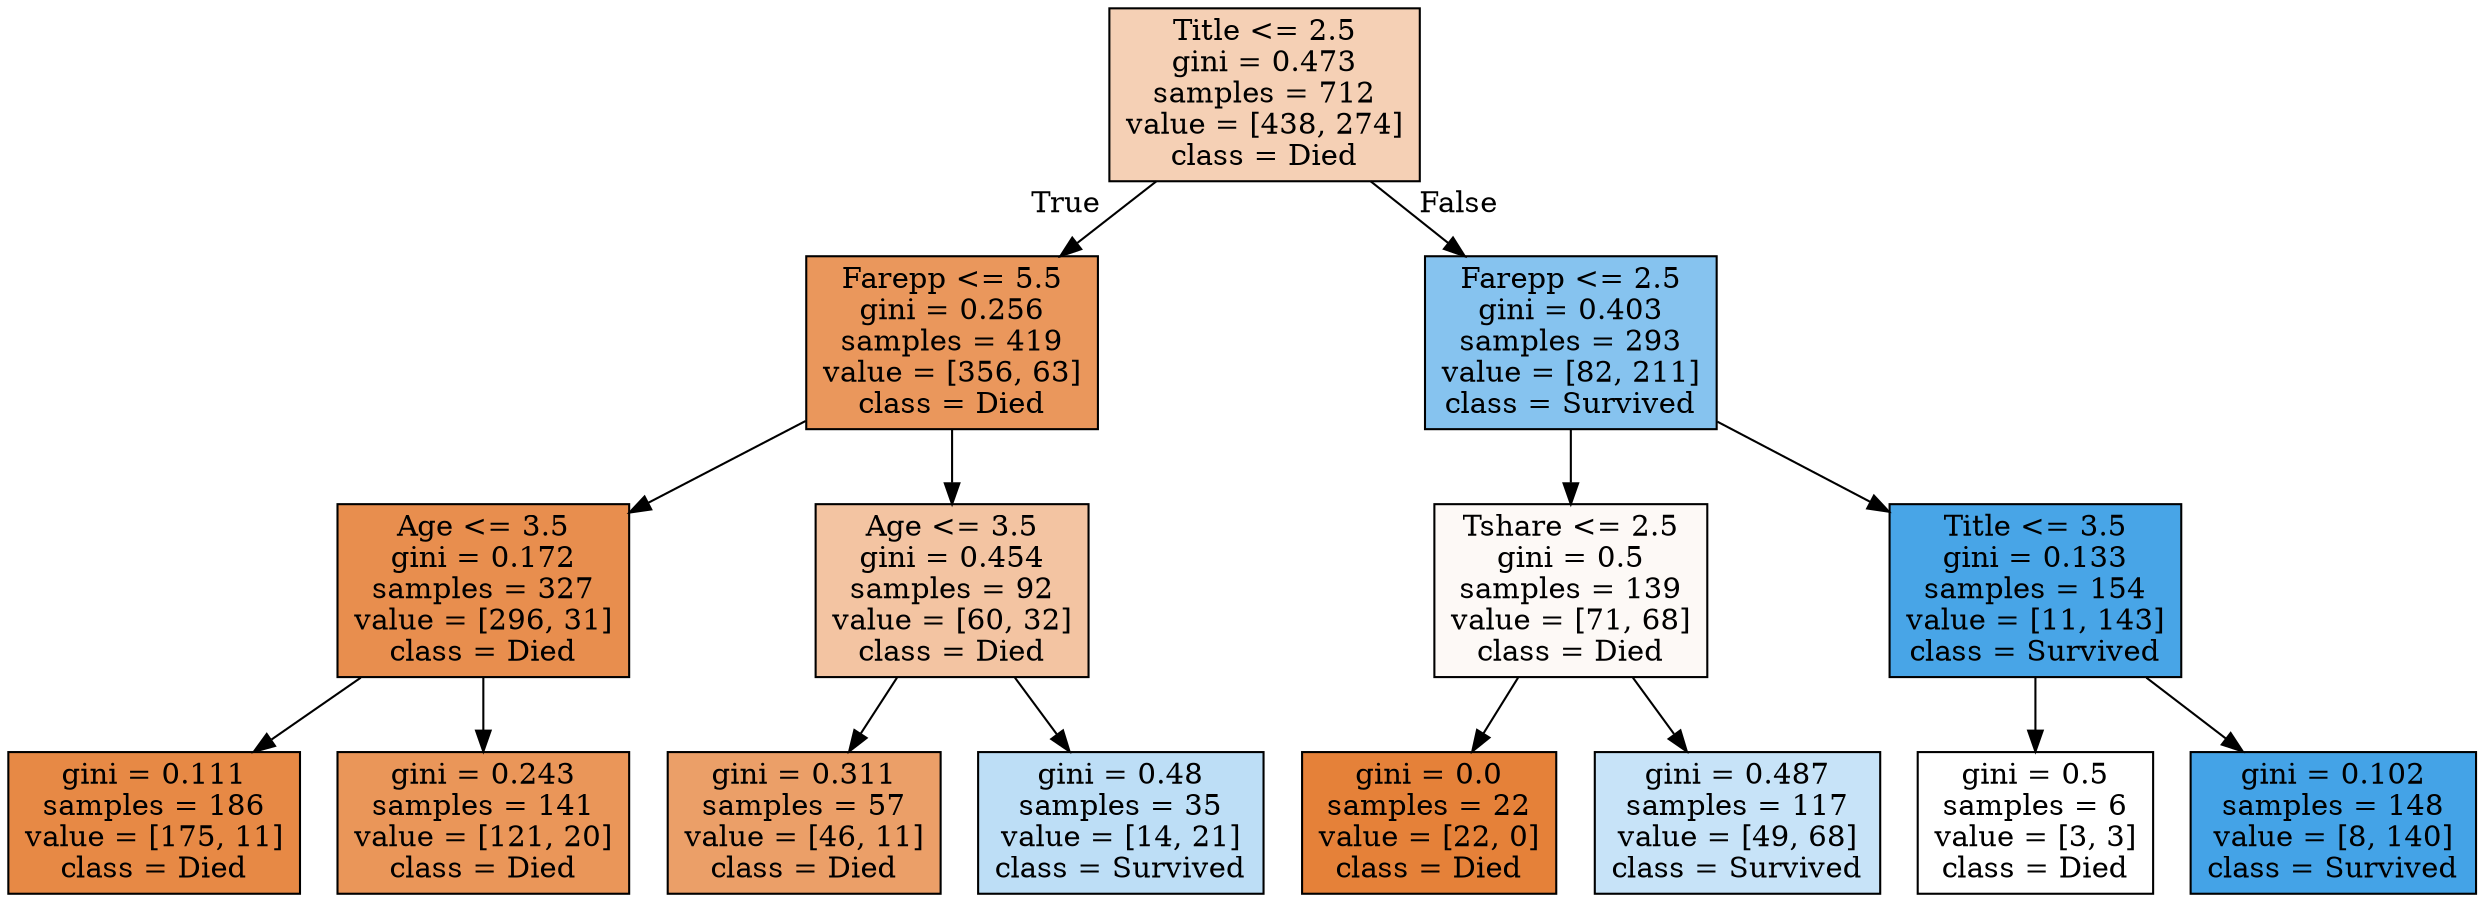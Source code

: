 digraph Tree {
node [shape=box, style="filled", color="black"] ;
0 [label="Title <= 2.5\ngini = 0.473\nsamples = 712\nvalue = [438, 274]\nclass = Died", fillcolor="#e581395f"] ;
1 [label="Farepp <= 5.5\ngini = 0.256\nsamples = 419\nvalue = [356, 63]\nclass = Died", fillcolor="#e58139d2"] ;
0 -> 1 [labeldistance=2.5, labelangle=45, headlabel="True"] ;
2 [label="Age <= 3.5\ngini = 0.172\nsamples = 327\nvalue = [296, 31]\nclass = Died", fillcolor="#e58139e4"] ;
1 -> 2 ;
3 [label="gini = 0.111\nsamples = 186\nvalue = [175, 11]\nclass = Died", fillcolor="#e58139ef"] ;
2 -> 3 ;
4 [label="gini = 0.243\nsamples = 141\nvalue = [121, 20]\nclass = Died", fillcolor="#e58139d5"] ;
2 -> 4 ;
5 [label="Age <= 3.5\ngini = 0.454\nsamples = 92\nvalue = [60, 32]\nclass = Died", fillcolor="#e5813977"] ;
1 -> 5 ;
6 [label="gini = 0.311\nsamples = 57\nvalue = [46, 11]\nclass = Died", fillcolor="#e58139c2"] ;
5 -> 6 ;
7 [label="gini = 0.48\nsamples = 35\nvalue = [14, 21]\nclass = Survived", fillcolor="#399de555"] ;
5 -> 7 ;
8 [label="Farepp <= 2.5\ngini = 0.403\nsamples = 293\nvalue = [82, 211]\nclass = Survived", fillcolor="#399de59c"] ;
0 -> 8 [labeldistance=2.5, labelangle=-45, headlabel="False"] ;
9 [label="Tshare <= 2.5\ngini = 0.5\nsamples = 139\nvalue = [71, 68]\nclass = Died", fillcolor="#e581390b"] ;
8 -> 9 ;
10 [label="gini = 0.0\nsamples = 22\nvalue = [22, 0]\nclass = Died", fillcolor="#e58139ff"] ;
9 -> 10 ;
11 [label="gini = 0.487\nsamples = 117\nvalue = [49, 68]\nclass = Survived", fillcolor="#399de547"] ;
9 -> 11 ;
12 [label="Title <= 3.5\ngini = 0.133\nsamples = 154\nvalue = [11, 143]\nclass = Survived", fillcolor="#399de5eb"] ;
8 -> 12 ;
13 [label="gini = 0.5\nsamples = 6\nvalue = [3, 3]\nclass = Died", fillcolor="#e5813900"] ;
12 -> 13 ;
14 [label="gini = 0.102\nsamples = 148\nvalue = [8, 140]\nclass = Survived", fillcolor="#399de5f0"] ;
12 -> 14 ;
}